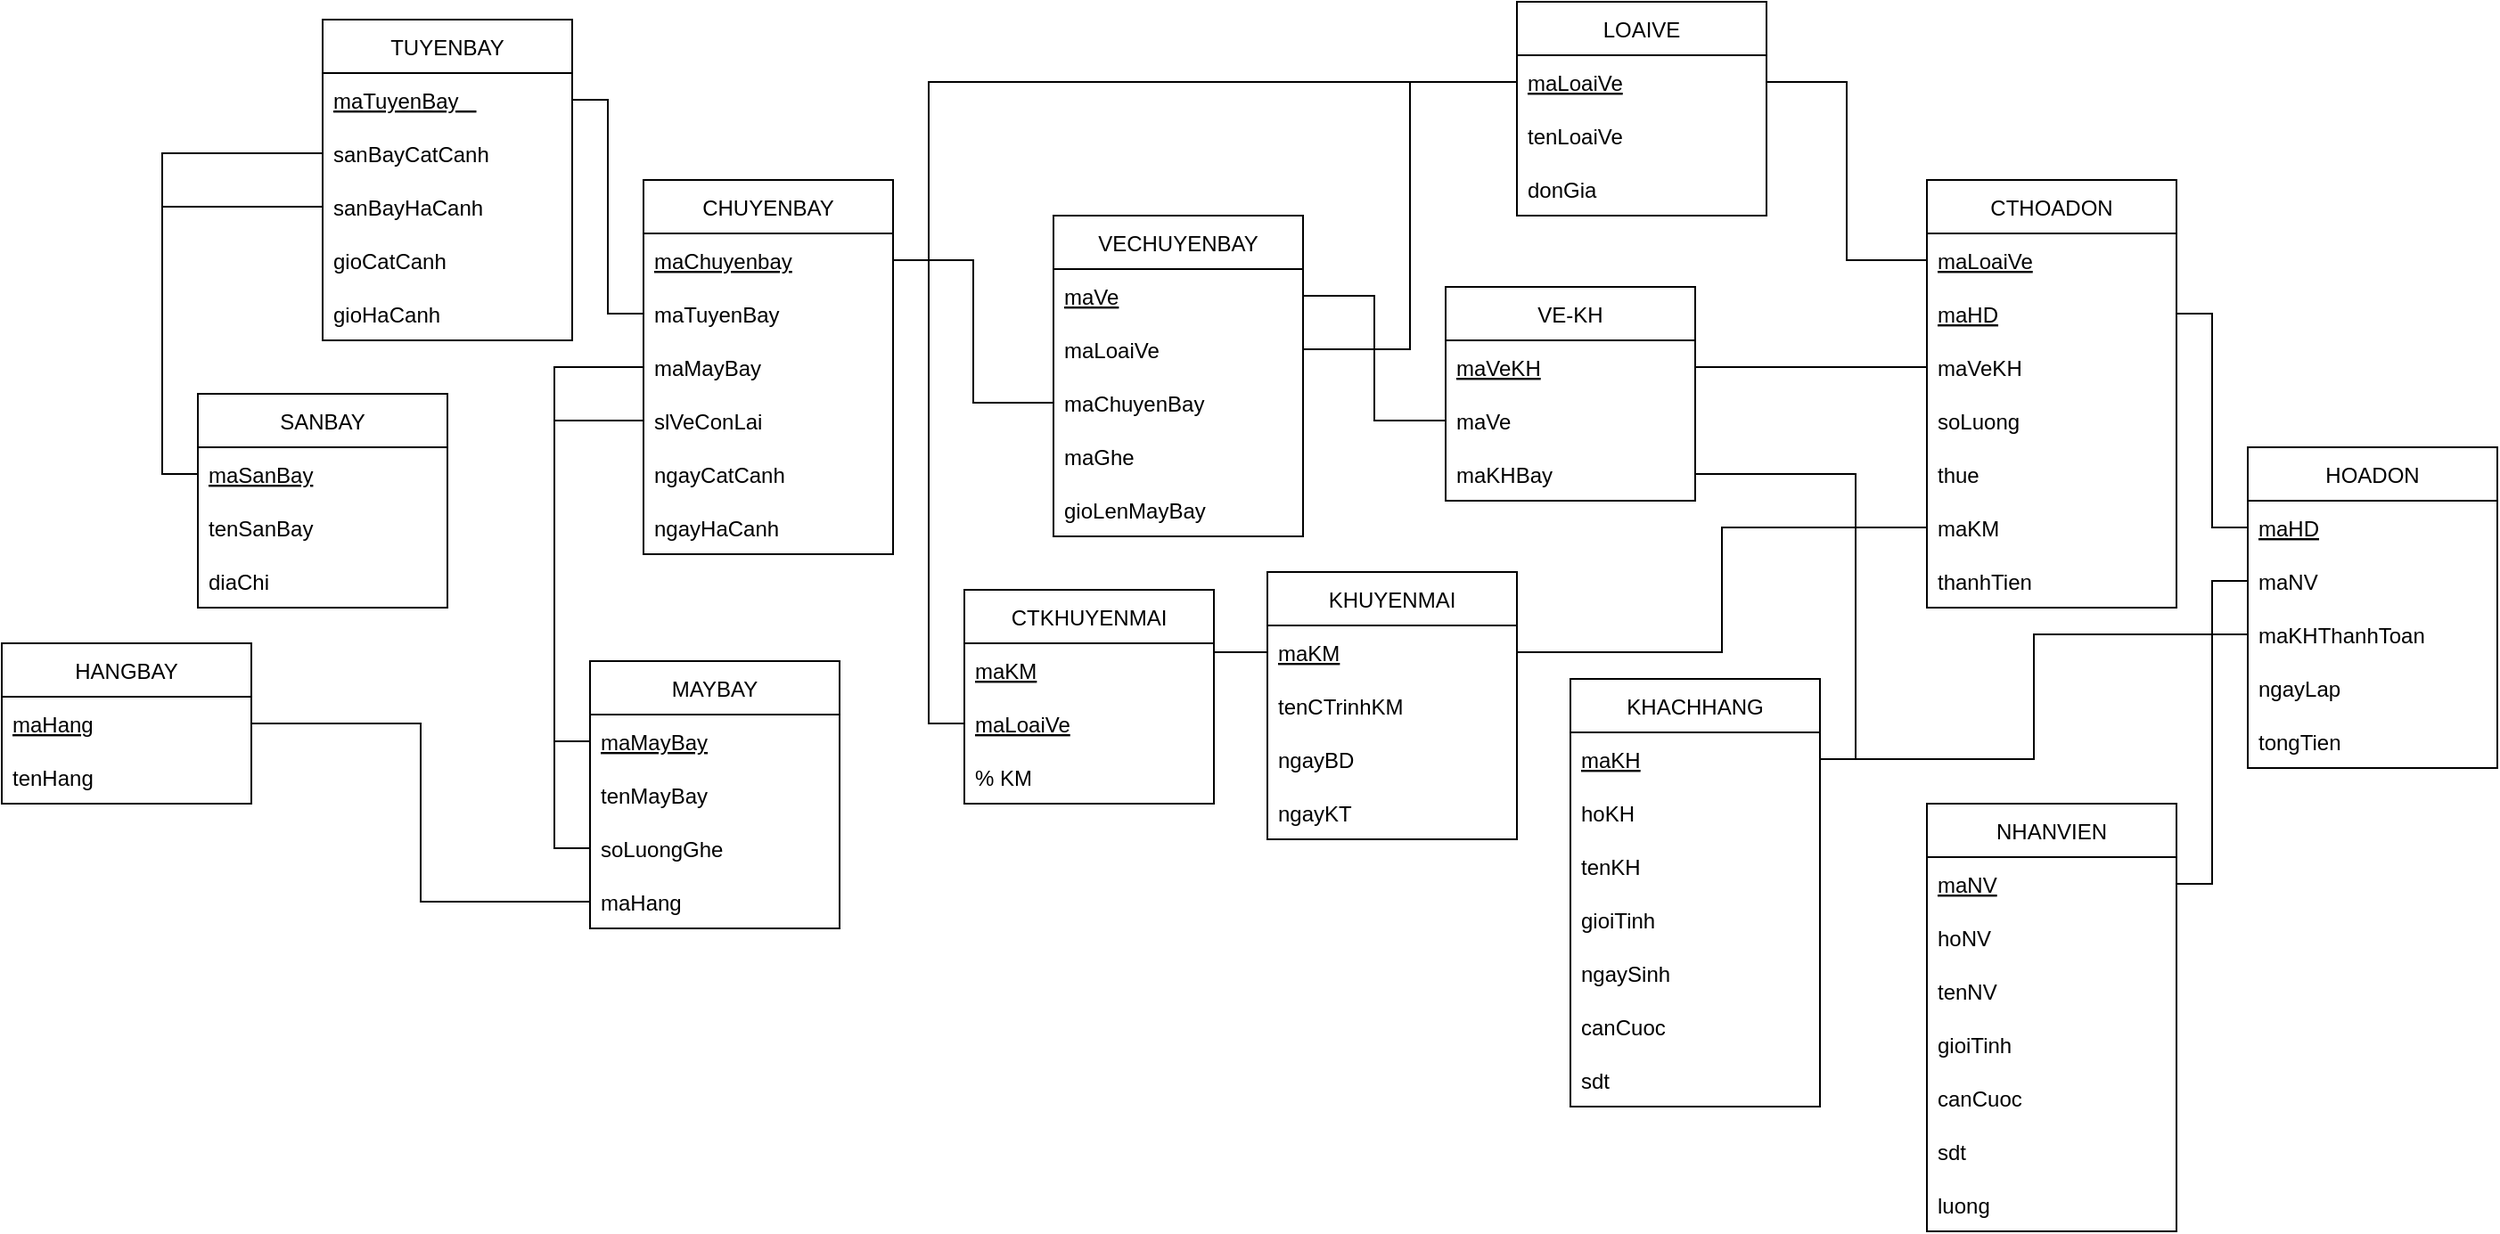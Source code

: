 <mxfile version="17.5.0" type="device"><diagram id="OPF750lUK2G5cozvnY4k" name="Page-1"><mxGraphModel dx="1888" dy="1685" grid="1" gridSize="10" guides="1" tooltips="1" connect="1" arrows="1" fold="1" page="1" pageScale="1" pageWidth="850" pageHeight="1100" math="0" shadow="0"><root><mxCell id="0"/><mxCell id="1" parent="0"/><mxCell id="2AQZXr0s1_xA0c6kGLQt-1" value="SANBAY" style="swimlane;fontStyle=0;childLayout=stackLayout;horizontal=1;startSize=30;horizontalStack=0;resizeParent=1;resizeParentMax=0;resizeLast=0;collapsible=1;marginBottom=0;" parent="1" vertex="1"><mxGeometry x="40" y="130" width="140" height="120" as="geometry"/></mxCell><mxCell id="2AQZXr0s1_xA0c6kGLQt-2" value="maSanBay" style="text;strokeColor=none;fillColor=none;align=left;verticalAlign=middle;spacingLeft=4;spacingRight=4;overflow=hidden;points=[[0,0.5],[1,0.5]];portConstraint=eastwest;rotatable=0;fontStyle=4" parent="2AQZXr0s1_xA0c6kGLQt-1" vertex="1"><mxGeometry y="30" width="140" height="30" as="geometry"/></mxCell><mxCell id="2AQZXr0s1_xA0c6kGLQt-3" value="tenSanBay" style="text;strokeColor=none;fillColor=none;align=left;verticalAlign=middle;spacingLeft=4;spacingRight=4;overflow=hidden;points=[[0,0.5],[1,0.5]];portConstraint=eastwest;rotatable=0;" parent="2AQZXr0s1_xA0c6kGLQt-1" vertex="1"><mxGeometry y="60" width="140" height="30" as="geometry"/></mxCell><mxCell id="2AQZXr0s1_xA0c6kGLQt-4" value="diaChi" style="text;strokeColor=none;fillColor=none;align=left;verticalAlign=middle;spacingLeft=4;spacingRight=4;overflow=hidden;points=[[0,0.5],[1,0.5]];portConstraint=eastwest;rotatable=0;" parent="2AQZXr0s1_xA0c6kGLQt-1" vertex="1"><mxGeometry y="90" width="140" height="30" as="geometry"/></mxCell><mxCell id="2AQZXr0s1_xA0c6kGLQt-5" value="LOAIVE" style="swimlane;fontStyle=0;childLayout=stackLayout;horizontal=1;startSize=30;horizontalStack=0;resizeParent=1;resizeParentMax=0;resizeLast=0;collapsible=1;marginBottom=0;" parent="1" vertex="1"><mxGeometry x="780" y="-90" width="140" height="120" as="geometry"/></mxCell><mxCell id="2AQZXr0s1_xA0c6kGLQt-6" value="maLoaiVe" style="text;strokeColor=none;fillColor=none;align=left;verticalAlign=middle;spacingLeft=4;spacingRight=4;overflow=hidden;points=[[0,0.5],[1,0.5]];portConstraint=eastwest;rotatable=0;fontStyle=4" parent="2AQZXr0s1_xA0c6kGLQt-5" vertex="1"><mxGeometry y="30" width="140" height="30" as="geometry"/></mxCell><mxCell id="2AQZXr0s1_xA0c6kGLQt-7" value="tenLoaiVe" style="text;strokeColor=none;fillColor=none;align=left;verticalAlign=middle;spacingLeft=4;spacingRight=4;overflow=hidden;points=[[0,0.5],[1,0.5]];portConstraint=eastwest;rotatable=0;" parent="2AQZXr0s1_xA0c6kGLQt-5" vertex="1"><mxGeometry y="60" width="140" height="30" as="geometry"/></mxCell><mxCell id="pgT9rRWGOI2ppzmA1H5h-58" value="donGia" style="text;strokeColor=none;fillColor=none;align=left;verticalAlign=middle;spacingLeft=4;spacingRight=4;overflow=hidden;points=[[0,0.5],[1,0.5]];portConstraint=eastwest;rotatable=0;" parent="2AQZXr0s1_xA0c6kGLQt-5" vertex="1"><mxGeometry y="90" width="140" height="30" as="geometry"/></mxCell><mxCell id="2AQZXr0s1_xA0c6kGLQt-9" value="CHUYENBAY" style="swimlane;fontStyle=0;childLayout=stackLayout;horizontal=1;startSize=30;horizontalStack=0;resizeParent=1;resizeParentMax=0;resizeLast=0;collapsible=1;marginBottom=0;" parent="1" vertex="1"><mxGeometry x="290" y="10" width="140" height="210" as="geometry"/></mxCell><mxCell id="2AQZXr0s1_xA0c6kGLQt-10" value="maChuyenbay" style="text;strokeColor=none;fillColor=none;align=left;verticalAlign=middle;spacingLeft=4;spacingRight=4;overflow=hidden;points=[[0,0.5],[1,0.5]];portConstraint=eastwest;rotatable=0;fontStyle=4" parent="2AQZXr0s1_xA0c6kGLQt-9" vertex="1"><mxGeometry y="30" width="140" height="30" as="geometry"/></mxCell><mxCell id="2AQZXr0s1_xA0c6kGLQt-12" value="maTuyenBay" style="text;strokeColor=none;fillColor=none;align=left;verticalAlign=middle;spacingLeft=4;spacingRight=4;overflow=hidden;points=[[0,0.5],[1,0.5]];portConstraint=eastwest;rotatable=0;" parent="2AQZXr0s1_xA0c6kGLQt-9" vertex="1"><mxGeometry y="60" width="140" height="30" as="geometry"/></mxCell><mxCell id="sKSuYOE6dCSzvtQzJcBs-4" value="maMayBay" style="text;strokeColor=none;fillColor=none;align=left;verticalAlign=middle;spacingLeft=4;spacingRight=4;overflow=hidden;points=[[0,0.5],[1,0.5]];portConstraint=eastwest;rotatable=0;" parent="2AQZXr0s1_xA0c6kGLQt-9" vertex="1"><mxGeometry y="90" width="140" height="30" as="geometry"/></mxCell><mxCell id="mk_DyVAptDwR9QZ61GCV-4" value="slVeConLai" style="text;strokeColor=none;fillColor=none;align=left;verticalAlign=middle;spacingLeft=4;spacingRight=4;overflow=hidden;points=[[0,0.5],[1,0.5]];portConstraint=eastwest;rotatable=0;" parent="2AQZXr0s1_xA0c6kGLQt-9" vertex="1"><mxGeometry y="120" width="140" height="30" as="geometry"/></mxCell><mxCell id="mk_DyVAptDwR9QZ61GCV-3" value="ngayCatCanh" style="text;strokeColor=none;fillColor=none;align=left;verticalAlign=middle;spacingLeft=4;spacingRight=4;overflow=hidden;points=[[0,0.5],[1,0.5]];portConstraint=eastwest;rotatable=0;" parent="2AQZXr0s1_xA0c6kGLQt-9" vertex="1"><mxGeometry y="150" width="140" height="30" as="geometry"/></mxCell><mxCell id="mk_DyVAptDwR9QZ61GCV-2" value="ngayHaCanh" style="text;strokeColor=none;fillColor=none;align=left;verticalAlign=middle;spacingLeft=4;spacingRight=4;overflow=hidden;points=[[0,0.5],[1,0.5]];portConstraint=eastwest;rotatable=0;" parent="2AQZXr0s1_xA0c6kGLQt-9" vertex="1"><mxGeometry y="180" width="140" height="30" as="geometry"/></mxCell><mxCell id="2AQZXr0s1_xA0c6kGLQt-13" value="HANGBAY" style="swimlane;fontStyle=0;childLayout=stackLayout;horizontal=1;startSize=30;horizontalStack=0;resizeParent=1;resizeParentMax=0;resizeLast=0;collapsible=1;marginBottom=0;" parent="1" vertex="1"><mxGeometry x="-70" y="270" width="140" height="90" as="geometry"/></mxCell><mxCell id="2AQZXr0s1_xA0c6kGLQt-14" value="maHang" style="text;strokeColor=none;fillColor=none;align=left;verticalAlign=middle;spacingLeft=4;spacingRight=4;overflow=hidden;points=[[0,0.5],[1,0.5]];portConstraint=eastwest;rotatable=0;fontStyle=4" parent="2AQZXr0s1_xA0c6kGLQt-13" vertex="1"><mxGeometry y="30" width="140" height="30" as="geometry"/></mxCell><mxCell id="2AQZXr0s1_xA0c6kGLQt-15" value="tenHang" style="text;strokeColor=none;fillColor=none;align=left;verticalAlign=middle;spacingLeft=4;spacingRight=4;overflow=hidden;points=[[0,0.5],[1,0.5]];portConstraint=eastwest;rotatable=0;" parent="2AQZXr0s1_xA0c6kGLQt-13" vertex="1"><mxGeometry y="60" width="140" height="30" as="geometry"/></mxCell><mxCell id="2AQZXr0s1_xA0c6kGLQt-17" value="NHANVIEN" style="swimlane;fontStyle=0;childLayout=stackLayout;horizontal=1;startSize=30;horizontalStack=0;resizeParent=1;resizeParentMax=0;resizeLast=0;collapsible=1;marginBottom=0;" parent="1" vertex="1"><mxGeometry x="1010" y="360" width="140" height="240" as="geometry"/></mxCell><mxCell id="2AQZXr0s1_xA0c6kGLQt-18" value="maNV" style="text;strokeColor=none;fillColor=none;align=left;verticalAlign=middle;spacingLeft=4;spacingRight=4;overflow=hidden;points=[[0,0.5],[1,0.5]];portConstraint=eastwest;rotatable=0;fontStyle=4" parent="2AQZXr0s1_xA0c6kGLQt-17" vertex="1"><mxGeometry y="30" width="140" height="30" as="geometry"/></mxCell><mxCell id="2AQZXr0s1_xA0c6kGLQt-19" value="hoNV" style="text;strokeColor=none;fillColor=none;align=left;verticalAlign=middle;spacingLeft=4;spacingRight=4;overflow=hidden;points=[[0,0.5],[1,0.5]];portConstraint=eastwest;rotatable=0;" parent="2AQZXr0s1_xA0c6kGLQt-17" vertex="1"><mxGeometry y="60" width="140" height="30" as="geometry"/></mxCell><mxCell id="2AQZXr0s1_xA0c6kGLQt-20" value="tenNV" style="text;strokeColor=none;fillColor=none;align=left;verticalAlign=middle;spacingLeft=4;spacingRight=4;overflow=hidden;points=[[0,0.5],[1,0.5]];portConstraint=eastwest;rotatable=0;" parent="2AQZXr0s1_xA0c6kGLQt-17" vertex="1"><mxGeometry y="90" width="140" height="30" as="geometry"/></mxCell><mxCell id="pgT9rRWGOI2ppzmA1H5h-61" value="gioiTinh" style="text;strokeColor=none;fillColor=none;align=left;verticalAlign=middle;spacingLeft=4;spacingRight=4;overflow=hidden;points=[[0,0.5],[1,0.5]];portConstraint=eastwest;rotatable=0;" parent="2AQZXr0s1_xA0c6kGLQt-17" vertex="1"><mxGeometry y="120" width="140" height="30" as="geometry"/></mxCell><mxCell id="pgT9rRWGOI2ppzmA1H5h-7" value="canCuoc" style="text;strokeColor=none;fillColor=none;align=left;verticalAlign=middle;spacingLeft=4;spacingRight=4;overflow=hidden;points=[[0,0.5],[1,0.5]];portConstraint=eastwest;rotatable=0;" parent="2AQZXr0s1_xA0c6kGLQt-17" vertex="1"><mxGeometry y="150" width="140" height="30" as="geometry"/></mxCell><mxCell id="pgT9rRWGOI2ppzmA1H5h-8" value="sdt" style="text;strokeColor=none;fillColor=none;align=left;verticalAlign=middle;spacingLeft=4;spacingRight=4;overflow=hidden;points=[[0,0.5],[1,0.5]];portConstraint=eastwest;rotatable=0;" parent="2AQZXr0s1_xA0c6kGLQt-17" vertex="1"><mxGeometry y="180" width="140" height="30" as="geometry"/></mxCell><mxCell id="pgT9rRWGOI2ppzmA1H5h-9" value="luong" style="text;strokeColor=none;fillColor=none;align=left;verticalAlign=middle;spacingLeft=4;spacingRight=4;overflow=hidden;points=[[0,0.5],[1,0.5]];portConstraint=eastwest;rotatable=0;" parent="2AQZXr0s1_xA0c6kGLQt-17" vertex="1"><mxGeometry y="210" width="140" height="30" as="geometry"/></mxCell><mxCell id="2AQZXr0s1_xA0c6kGLQt-21" value="TUYENBAY" style="swimlane;fontStyle=0;childLayout=stackLayout;horizontal=1;startSize=30;horizontalStack=0;resizeParent=1;resizeParentMax=0;resizeLast=0;collapsible=1;marginBottom=0;" parent="1" vertex="1"><mxGeometry x="110" y="-80" width="140" height="180" as="geometry"/></mxCell><mxCell id="2AQZXr0s1_xA0c6kGLQt-22" value="maTuyenBay   " style="text;strokeColor=none;fillColor=none;align=left;verticalAlign=middle;spacingLeft=4;spacingRight=4;overflow=hidden;points=[[0,0.5],[1,0.5]];portConstraint=eastwest;rotatable=0;fontStyle=4" parent="2AQZXr0s1_xA0c6kGLQt-21" vertex="1"><mxGeometry y="30" width="140" height="30" as="geometry"/></mxCell><mxCell id="2AQZXr0s1_xA0c6kGLQt-23" value="sanBayCatCanh" style="text;strokeColor=none;fillColor=none;align=left;verticalAlign=middle;spacingLeft=4;spacingRight=4;overflow=hidden;points=[[0,0.5],[1,0.5]];portConstraint=eastwest;rotatable=0;" parent="2AQZXr0s1_xA0c6kGLQt-21" vertex="1"><mxGeometry y="60" width="140" height="30" as="geometry"/></mxCell><mxCell id="2AQZXr0s1_xA0c6kGLQt-24" value="sanBayHaCanh" style="text;strokeColor=none;fillColor=none;align=left;verticalAlign=middle;spacingLeft=4;spacingRight=4;overflow=hidden;points=[[0,0.5],[1,0.5]];portConstraint=eastwest;rotatable=0;" parent="2AQZXr0s1_xA0c6kGLQt-21" vertex="1"><mxGeometry y="90" width="140" height="30" as="geometry"/></mxCell><mxCell id="sKSuYOE6dCSzvtQzJcBs-1" value="gioCatCanh" style="text;strokeColor=none;fillColor=none;align=left;verticalAlign=middle;spacingLeft=4;spacingRight=4;overflow=hidden;points=[[0,0.5],[1,0.5]];portConstraint=eastwest;rotatable=0;" parent="2AQZXr0s1_xA0c6kGLQt-21" vertex="1"><mxGeometry y="120" width="140" height="30" as="geometry"/></mxCell><mxCell id="sKSuYOE6dCSzvtQzJcBs-2" value="gioHaCanh" style="text;strokeColor=none;fillColor=none;align=left;verticalAlign=middle;spacingLeft=4;spacingRight=4;overflow=hidden;points=[[0,0.5],[1,0.5]];portConstraint=eastwest;rotatable=0;" parent="2AQZXr0s1_xA0c6kGLQt-21" vertex="1"><mxGeometry y="150" width="140" height="30" as="geometry"/></mxCell><mxCell id="2AQZXr0s1_xA0c6kGLQt-25" value="VECHUYENBAY" style="swimlane;fontStyle=0;childLayout=stackLayout;horizontal=1;startSize=30;horizontalStack=0;resizeParent=1;resizeParentMax=0;resizeLast=0;collapsible=1;marginBottom=0;" parent="1" vertex="1"><mxGeometry x="520" y="30" width="140" height="180" as="geometry"/></mxCell><mxCell id="mk_DyVAptDwR9QZ61GCV-5" value="maVe" style="text;strokeColor=none;fillColor=none;align=left;verticalAlign=middle;spacingLeft=4;spacingRight=4;overflow=hidden;points=[[0,0.5],[1,0.5]];portConstraint=eastwest;rotatable=0;fontStyle=4" parent="2AQZXr0s1_xA0c6kGLQt-25" vertex="1"><mxGeometry y="30" width="140" height="30" as="geometry"/></mxCell><mxCell id="sKSuYOE6dCSzvtQzJcBs-5" value="maLoaiVe" style="text;strokeColor=none;fillColor=none;align=left;verticalAlign=middle;spacingLeft=4;spacingRight=4;overflow=hidden;points=[[0,0.5],[1,0.5]];portConstraint=eastwest;rotatable=0;" parent="2AQZXr0s1_xA0c6kGLQt-25" vertex="1"><mxGeometry y="60" width="140" height="30" as="geometry"/></mxCell><mxCell id="mk_DyVAptDwR9QZ61GCV-6" value="maChuyenBay" style="text;strokeColor=none;fillColor=none;align=left;verticalAlign=middle;spacingLeft=4;spacingRight=4;overflow=hidden;points=[[0,0.5],[1,0.5]];portConstraint=eastwest;rotatable=0;" parent="2AQZXr0s1_xA0c6kGLQt-25" vertex="1"><mxGeometry y="90" width="140" height="30" as="geometry"/></mxCell><mxCell id="sKSuYOE6dCSzvtQzJcBs-15" value="maGhe" style="text;strokeColor=none;fillColor=none;align=left;verticalAlign=middle;spacingLeft=4;spacingRight=4;overflow=hidden;points=[[0,0.5],[1,0.5]];portConstraint=eastwest;rotatable=0;" parent="2AQZXr0s1_xA0c6kGLQt-25" vertex="1"><mxGeometry y="120" width="140" height="30" as="geometry"/></mxCell><mxCell id="pgT9rRWGOI2ppzmA1H5h-56" value="gioLenMayBay" style="text;strokeColor=none;fillColor=none;align=left;verticalAlign=middle;spacingLeft=4;spacingRight=4;overflow=hidden;points=[[0,0.5],[1,0.5]];portConstraint=eastwest;rotatable=0;" parent="2AQZXr0s1_xA0c6kGLQt-25" vertex="1"><mxGeometry y="150" width="140" height="30" as="geometry"/></mxCell><mxCell id="2AQZXr0s1_xA0c6kGLQt-29" value="KHACHHANG" style="swimlane;fontStyle=0;childLayout=stackLayout;horizontal=1;startSize=30;horizontalStack=0;resizeParent=1;resizeParentMax=0;resizeLast=0;collapsible=1;marginBottom=0;" parent="1" vertex="1"><mxGeometry x="810" y="290" width="140" height="240" as="geometry"/></mxCell><mxCell id="2AQZXr0s1_xA0c6kGLQt-30" value="maKH" style="text;strokeColor=none;fillColor=none;align=left;verticalAlign=middle;spacingLeft=4;spacingRight=4;overflow=hidden;points=[[0,0.5],[1,0.5]];portConstraint=eastwest;rotatable=0;fontStyle=4" parent="2AQZXr0s1_xA0c6kGLQt-29" vertex="1"><mxGeometry y="30" width="140" height="30" as="geometry"/></mxCell><mxCell id="2AQZXr0s1_xA0c6kGLQt-31" value="hoKH" style="text;strokeColor=none;fillColor=none;align=left;verticalAlign=middle;spacingLeft=4;spacingRight=4;overflow=hidden;points=[[0,0.5],[1,0.5]];portConstraint=eastwest;rotatable=0;" parent="2AQZXr0s1_xA0c6kGLQt-29" vertex="1"><mxGeometry y="60" width="140" height="30" as="geometry"/></mxCell><mxCell id="2AQZXr0s1_xA0c6kGLQt-32" value="tenKH" style="text;strokeColor=none;fillColor=none;align=left;verticalAlign=middle;spacingLeft=4;spacingRight=4;overflow=hidden;points=[[0,0.5],[1,0.5]];portConstraint=eastwest;rotatable=0;" parent="2AQZXr0s1_xA0c6kGLQt-29" vertex="1"><mxGeometry y="90" width="140" height="30" as="geometry"/></mxCell><mxCell id="pgT9rRWGOI2ppzmA1H5h-5" value="gioiTinh" style="text;strokeColor=none;fillColor=none;align=left;verticalAlign=middle;spacingLeft=4;spacingRight=4;overflow=hidden;points=[[0,0.5],[1,0.5]];portConstraint=eastwest;rotatable=0;" parent="2AQZXr0s1_xA0c6kGLQt-29" vertex="1"><mxGeometry y="120" width="140" height="30" as="geometry"/></mxCell><mxCell id="pgT9rRWGOI2ppzmA1H5h-2" value="ngaySinh" style="text;strokeColor=none;fillColor=none;align=left;verticalAlign=middle;spacingLeft=4;spacingRight=4;overflow=hidden;points=[[0,0.5],[1,0.5]];portConstraint=eastwest;rotatable=0;" parent="2AQZXr0s1_xA0c6kGLQt-29" vertex="1"><mxGeometry y="150" width="140" height="30" as="geometry"/></mxCell><mxCell id="pgT9rRWGOI2ppzmA1H5h-1" value="canCuoc" style="text;strokeColor=none;fillColor=none;align=left;verticalAlign=middle;spacingLeft=4;spacingRight=4;overflow=hidden;points=[[0,0.5],[1,0.5]];portConstraint=eastwest;rotatable=0;" parent="2AQZXr0s1_xA0c6kGLQt-29" vertex="1"><mxGeometry y="180" width="140" height="30" as="geometry"/></mxCell><mxCell id="pgT9rRWGOI2ppzmA1H5h-6" value="sdt" style="text;strokeColor=none;fillColor=none;align=left;verticalAlign=middle;spacingLeft=4;spacingRight=4;overflow=hidden;points=[[0,0.5],[1,0.5]];portConstraint=eastwest;rotatable=0;" parent="2AQZXr0s1_xA0c6kGLQt-29" vertex="1"><mxGeometry y="210" width="140" height="30" as="geometry"/></mxCell><mxCell id="2AQZXr0s1_xA0c6kGLQt-33" value="MAYBAY" style="swimlane;fontStyle=0;childLayout=stackLayout;horizontal=1;startSize=30;horizontalStack=0;resizeParent=1;resizeParentMax=0;resizeLast=0;collapsible=1;marginBottom=0;" parent="1" vertex="1"><mxGeometry x="260" y="280" width="140" height="150" as="geometry"/></mxCell><mxCell id="2AQZXr0s1_xA0c6kGLQt-34" value="maMayBay" style="text;strokeColor=none;fillColor=none;align=left;verticalAlign=middle;spacingLeft=4;spacingRight=4;overflow=hidden;points=[[0,0.5],[1,0.5]];portConstraint=eastwest;rotatable=0;fontStyle=4" parent="2AQZXr0s1_xA0c6kGLQt-33" vertex="1"><mxGeometry y="30" width="140" height="30" as="geometry"/></mxCell><mxCell id="sKSuYOE6dCSzvtQzJcBs-3" value="tenMayBay" style="text;strokeColor=none;fillColor=none;align=left;verticalAlign=middle;spacingLeft=4;spacingRight=4;overflow=hidden;points=[[0,0.5],[1,0.5]];portConstraint=eastwest;rotatable=0;" parent="2AQZXr0s1_xA0c6kGLQt-33" vertex="1"><mxGeometry y="60" width="140" height="30" as="geometry"/></mxCell><mxCell id="2AQZXr0s1_xA0c6kGLQt-35" value="soLuongGhe" style="text;strokeColor=none;fillColor=none;align=left;verticalAlign=middle;spacingLeft=4;spacingRight=4;overflow=hidden;points=[[0,0.5],[1,0.5]];portConstraint=eastwest;rotatable=0;" parent="2AQZXr0s1_xA0c6kGLQt-33" vertex="1"><mxGeometry y="90" width="140" height="30" as="geometry"/></mxCell><mxCell id="2AQZXr0s1_xA0c6kGLQt-36" value="maHang" style="text;strokeColor=none;fillColor=none;align=left;verticalAlign=middle;spacingLeft=4;spacingRight=4;overflow=hidden;points=[[0,0.5],[1,0.5]];portConstraint=eastwest;rotatable=0;" parent="2AQZXr0s1_xA0c6kGLQt-33" vertex="1"><mxGeometry y="120" width="140" height="30" as="geometry"/></mxCell><mxCell id="2AQZXr0s1_xA0c6kGLQt-37" value="HOADON" style="swimlane;fontStyle=0;childLayout=stackLayout;horizontal=1;startSize=30;horizontalStack=0;resizeParent=1;resizeParentMax=0;resizeLast=0;collapsible=1;marginBottom=0;" parent="1" vertex="1"><mxGeometry x="1190" y="160" width="140" height="180" as="geometry"/></mxCell><mxCell id="2AQZXr0s1_xA0c6kGLQt-38" value="maHD" style="text;strokeColor=none;fillColor=none;align=left;verticalAlign=middle;spacingLeft=4;spacingRight=4;overflow=hidden;points=[[0,0.5],[1,0.5]];portConstraint=eastwest;rotatable=0;fontStyle=4" parent="2AQZXr0s1_xA0c6kGLQt-37" vertex="1"><mxGeometry y="30" width="140" height="30" as="geometry"/></mxCell><mxCell id="pgT9rRWGOI2ppzmA1H5h-11" value="maNV" style="text;strokeColor=none;fillColor=none;align=left;verticalAlign=middle;spacingLeft=4;spacingRight=4;overflow=hidden;points=[[0,0.5],[1,0.5]];portConstraint=eastwest;rotatable=0;" parent="2AQZXr0s1_xA0c6kGLQt-37" vertex="1"><mxGeometry y="60" width="140" height="30" as="geometry"/></mxCell><mxCell id="pgT9rRWGOI2ppzmA1H5h-67" value="maKHThanhToan" style="text;strokeColor=none;fillColor=none;align=left;verticalAlign=middle;spacingLeft=4;spacingRight=4;overflow=hidden;points=[[0,0.5],[1,0.5]];portConstraint=eastwest;rotatable=0;" parent="2AQZXr0s1_xA0c6kGLQt-37" vertex="1"><mxGeometry y="90" width="140" height="30" as="geometry"/></mxCell><mxCell id="2AQZXr0s1_xA0c6kGLQt-40" value="ngayLap" style="text;strokeColor=none;fillColor=none;align=left;verticalAlign=middle;spacingLeft=4;spacingRight=4;overflow=hidden;points=[[0,0.5],[1,0.5]];portConstraint=eastwest;rotatable=0;" parent="2AQZXr0s1_xA0c6kGLQt-37" vertex="1"><mxGeometry y="120" width="140" height="30" as="geometry"/></mxCell><mxCell id="pgT9rRWGOI2ppzmA1H5h-31" value="tongTien" style="text;strokeColor=none;fillColor=none;align=left;verticalAlign=middle;spacingLeft=4;spacingRight=4;overflow=hidden;points=[[0,0.5],[1,0.5]];portConstraint=eastwest;rotatable=0;" parent="2AQZXr0s1_xA0c6kGLQt-37" vertex="1"><mxGeometry y="150" width="140" height="30" as="geometry"/></mxCell><mxCell id="sKSuYOE6dCSzvtQzJcBs-6" value="KHUYENMAI" style="swimlane;fontStyle=0;childLayout=stackLayout;horizontal=1;startSize=30;horizontalStack=0;resizeParent=1;resizeParentMax=0;resizeLast=0;collapsible=1;marginBottom=0;" parent="1" vertex="1"><mxGeometry x="640" y="230" width="140" height="150" as="geometry"/></mxCell><mxCell id="sKSuYOE6dCSzvtQzJcBs-7" value="maKM" style="text;strokeColor=none;fillColor=none;align=left;verticalAlign=middle;spacingLeft=4;spacingRight=4;overflow=hidden;points=[[0,0.5],[1,0.5]];portConstraint=eastwest;rotatable=0;fontStyle=4" parent="sKSuYOE6dCSzvtQzJcBs-6" vertex="1"><mxGeometry y="30" width="140" height="30" as="geometry"/></mxCell><mxCell id="sKSuYOE6dCSzvtQzJcBs-8" value="tenCTrinhKM" style="text;strokeColor=none;fillColor=none;align=left;verticalAlign=middle;spacingLeft=4;spacingRight=4;overflow=hidden;points=[[0,0.5],[1,0.5]];portConstraint=eastwest;rotatable=0;" parent="sKSuYOE6dCSzvtQzJcBs-6" vertex="1"><mxGeometry y="60" width="140" height="30" as="geometry"/></mxCell><mxCell id="sKSuYOE6dCSzvtQzJcBs-13" value="ngayBD" style="text;strokeColor=none;fillColor=none;align=left;verticalAlign=middle;spacingLeft=4;spacingRight=4;overflow=hidden;points=[[0,0.5],[1,0.5]];portConstraint=eastwest;rotatable=0;" parent="sKSuYOE6dCSzvtQzJcBs-6" vertex="1"><mxGeometry y="90" width="140" height="30" as="geometry"/></mxCell><mxCell id="pgT9rRWGOI2ppzmA1H5h-36" value="ngayKT" style="text;strokeColor=none;fillColor=none;align=left;verticalAlign=middle;spacingLeft=4;spacingRight=4;overflow=hidden;points=[[0,0.5],[1,0.5]];portConstraint=eastwest;rotatable=0;" parent="sKSuYOE6dCSzvtQzJcBs-6" vertex="1"><mxGeometry y="120" width="140" height="30" as="geometry"/></mxCell><mxCell id="sKSuYOE6dCSzvtQzJcBs-10" value="CTKHUYENMAI" style="swimlane;fontStyle=0;childLayout=stackLayout;horizontal=1;startSize=30;horizontalStack=0;resizeParent=1;resizeParentMax=0;resizeLast=0;collapsible=1;marginBottom=0;" parent="1" vertex="1"><mxGeometry x="470" y="240" width="140" height="120" as="geometry"/></mxCell><mxCell id="sKSuYOE6dCSzvtQzJcBs-12" value="maKM" style="text;strokeColor=none;fillColor=none;align=left;verticalAlign=middle;spacingLeft=4;spacingRight=4;overflow=hidden;points=[[0,0.5],[1,0.5]];portConstraint=eastwest;rotatable=0;fontStyle=4" parent="sKSuYOE6dCSzvtQzJcBs-10" vertex="1"><mxGeometry y="30" width="140" height="30" as="geometry"/></mxCell><mxCell id="pgT9rRWGOI2ppzmA1H5h-38" value="maLoaiVe" style="text;strokeColor=none;fillColor=none;align=left;verticalAlign=middle;spacingLeft=4;spacingRight=4;overflow=hidden;points=[[0,0.5],[1,0.5]];portConstraint=eastwest;rotatable=0;fontStyle=4" parent="sKSuYOE6dCSzvtQzJcBs-10" vertex="1"><mxGeometry y="60" width="140" height="30" as="geometry"/></mxCell><mxCell id="pgT9rRWGOI2ppzmA1H5h-37" value="% KM" style="text;strokeColor=none;fillColor=none;align=left;verticalAlign=middle;spacingLeft=4;spacingRight=4;overflow=hidden;points=[[0,0.5],[1,0.5]];portConstraint=eastwest;rotatable=0;" parent="sKSuYOE6dCSzvtQzJcBs-10" vertex="1"><mxGeometry y="90" width="140" height="30" as="geometry"/></mxCell><mxCell id="pgT9rRWGOI2ppzmA1H5h-15" style="edgeStyle=orthogonalEdgeStyle;rounded=0;orthogonalLoop=1;jettySize=auto;html=1;exitX=0;exitY=0.5;exitDx=0;exitDy=0;entryX=0;entryY=0.5;entryDx=0;entryDy=0;endArrow=none;endFill=0;" parent="1" source="2AQZXr0s1_xA0c6kGLQt-2" target="2AQZXr0s1_xA0c6kGLQt-23" edge="1"><mxGeometry relative="1" as="geometry"/></mxCell><mxCell id="pgT9rRWGOI2ppzmA1H5h-16" style="edgeStyle=orthogonalEdgeStyle;rounded=0;orthogonalLoop=1;jettySize=auto;html=1;exitX=0;exitY=0.5;exitDx=0;exitDy=0;entryX=0;entryY=0.5;entryDx=0;entryDy=0;endArrow=none;endFill=0;" parent="1" source="2AQZXr0s1_xA0c6kGLQt-2" target="2AQZXr0s1_xA0c6kGLQt-24" edge="1"><mxGeometry relative="1" as="geometry"/></mxCell><mxCell id="pgT9rRWGOI2ppzmA1H5h-17" style="edgeStyle=orthogonalEdgeStyle;rounded=0;orthogonalLoop=1;jettySize=auto;html=1;exitX=1;exitY=0.5;exitDx=0;exitDy=0;entryX=0;entryY=0.5;entryDx=0;entryDy=0;endArrow=none;endFill=0;" parent="1" source="2AQZXr0s1_xA0c6kGLQt-22" target="2AQZXr0s1_xA0c6kGLQt-12" edge="1"><mxGeometry relative="1" as="geometry"/></mxCell><mxCell id="pgT9rRWGOI2ppzmA1H5h-18" style="edgeStyle=orthogonalEdgeStyle;rounded=0;orthogonalLoop=1;jettySize=auto;html=1;exitX=0;exitY=0.5;exitDx=0;exitDy=0;entryX=0;entryY=0.5;entryDx=0;entryDy=0;endArrow=none;endFill=0;" parent="1" source="2AQZXr0s1_xA0c6kGLQt-34" target="sKSuYOE6dCSzvtQzJcBs-4" edge="1"><mxGeometry relative="1" as="geometry"/></mxCell><mxCell id="pgT9rRWGOI2ppzmA1H5h-19" style="edgeStyle=orthogonalEdgeStyle;rounded=0;orthogonalLoop=1;jettySize=auto;html=1;exitX=1;exitY=0.5;exitDx=0;exitDy=0;entryX=0;entryY=0.5;entryDx=0;entryDy=0;endArrow=none;endFill=0;" parent="1" source="2AQZXr0s1_xA0c6kGLQt-14" target="2AQZXr0s1_xA0c6kGLQt-36" edge="1"><mxGeometry relative="1" as="geometry"/></mxCell><mxCell id="pgT9rRWGOI2ppzmA1H5h-20" style="edgeStyle=orthogonalEdgeStyle;rounded=0;orthogonalLoop=1;jettySize=auto;html=1;exitX=0;exitY=0.5;exitDx=0;exitDy=0;entryX=0;entryY=0.5;entryDx=0;entryDy=0;endArrow=none;endFill=0;" parent="1" source="2AQZXr0s1_xA0c6kGLQt-35" target="mk_DyVAptDwR9QZ61GCV-4" edge="1"><mxGeometry relative="1" as="geometry"/></mxCell><mxCell id="pgT9rRWGOI2ppzmA1H5h-21" style="edgeStyle=orthogonalEdgeStyle;rounded=0;orthogonalLoop=1;jettySize=auto;html=1;exitX=1;exitY=0.5;exitDx=0;exitDy=0;entryX=0;entryY=0.5;entryDx=0;entryDy=0;endArrow=none;endFill=0;" parent="1" source="2AQZXr0s1_xA0c6kGLQt-10" target="mk_DyVAptDwR9QZ61GCV-6" edge="1"><mxGeometry relative="1" as="geometry"/></mxCell><mxCell id="pgT9rRWGOI2ppzmA1H5h-26" style="edgeStyle=orthogonalEdgeStyle;rounded=0;orthogonalLoop=1;jettySize=auto;html=1;exitX=1;exitY=0.5;exitDx=0;exitDy=0;entryX=0;entryY=0.5;entryDx=0;entryDy=0;endArrow=none;endFill=0;" parent="1" source="sKSuYOE6dCSzvtQzJcBs-5" target="2AQZXr0s1_xA0c6kGLQt-6" edge="1"><mxGeometry relative="1" as="geometry"/></mxCell><mxCell id="pgT9rRWGOI2ppzmA1H5h-27" value="VE-KH" style="swimlane;fontStyle=0;childLayout=stackLayout;horizontal=1;startSize=30;horizontalStack=0;resizeParent=1;resizeParentMax=0;resizeLast=0;collapsible=1;marginBottom=0;" parent="1" vertex="1"><mxGeometry x="740" y="70" width="140" height="120" as="geometry"/></mxCell><mxCell id="pgT9rRWGOI2ppzmA1H5h-68" value="maVeKH" style="text;strokeColor=none;fillColor=none;align=left;verticalAlign=middle;spacingLeft=4;spacingRight=4;overflow=hidden;points=[[0,0.5],[1,0.5]];portConstraint=eastwest;rotatable=0;fontStyle=4" parent="pgT9rRWGOI2ppzmA1H5h-27" vertex="1"><mxGeometry y="30" width="140" height="30" as="geometry"/></mxCell><mxCell id="pgT9rRWGOI2ppzmA1H5h-43" value="maVe" style="text;strokeColor=none;fillColor=none;align=left;verticalAlign=middle;spacingLeft=4;spacingRight=4;overflow=hidden;points=[[0,0.5],[1,0.5]];portConstraint=eastwest;rotatable=0;" parent="pgT9rRWGOI2ppzmA1H5h-27" vertex="1"><mxGeometry y="60" width="140" height="30" as="geometry"/></mxCell><mxCell id="pgT9rRWGOI2ppzmA1H5h-59" value="maKHBay" style="text;strokeColor=none;fillColor=none;align=left;verticalAlign=middle;spacingLeft=4;spacingRight=4;overflow=hidden;points=[[0,0.5],[1,0.5]];portConstraint=eastwest;rotatable=0;" parent="pgT9rRWGOI2ppzmA1H5h-27" vertex="1"><mxGeometry y="90" width="140" height="30" as="geometry"/></mxCell><mxCell id="pgT9rRWGOI2ppzmA1H5h-44" style="edgeStyle=orthogonalEdgeStyle;rounded=0;orthogonalLoop=1;jettySize=auto;html=1;exitX=1;exitY=0.5;exitDx=0;exitDy=0;entryX=0;entryY=0.5;entryDx=0;entryDy=0;endArrow=none;endFill=0;" parent="1" source="mk_DyVAptDwR9QZ61GCV-5" target="pgT9rRWGOI2ppzmA1H5h-43" edge="1"><mxGeometry relative="1" as="geometry"/></mxCell><mxCell id="pgT9rRWGOI2ppzmA1H5h-46" style="edgeStyle=orthogonalEdgeStyle;rounded=0;orthogonalLoop=1;jettySize=auto;html=1;exitX=1;exitY=0.5;exitDx=0;exitDy=0;endArrow=none;endFill=0;" parent="1" source="sKSuYOE6dCSzvtQzJcBs-7" target="pgT9rRWGOI2ppzmA1H5h-13" edge="1"><mxGeometry relative="1" as="geometry"/></mxCell><mxCell id="pgT9rRWGOI2ppzmA1H5h-47" style="edgeStyle=orthogonalEdgeStyle;rounded=0;orthogonalLoop=1;jettySize=auto;html=1;exitX=0;exitY=0.5;exitDx=0;exitDy=0;entryX=1;entryY=0.5;entryDx=0;entryDy=0;endArrow=none;endFill=0;" parent="1" source="sKSuYOE6dCSzvtQzJcBs-7" target="sKSuYOE6dCSzvtQzJcBs-12" edge="1"><mxGeometry relative="1" as="geometry"/></mxCell><mxCell id="pgT9rRWGOI2ppzmA1H5h-52" style="edgeStyle=orthogonalEdgeStyle;rounded=0;orthogonalLoop=1;jettySize=auto;html=1;exitX=1;exitY=0.5;exitDx=0;exitDy=0;entryX=0;entryY=0.5;entryDx=0;entryDy=0;endArrow=none;endFill=0;" parent="1" source="2AQZXr0s1_xA0c6kGLQt-18" target="pgT9rRWGOI2ppzmA1H5h-11" edge="1"><mxGeometry relative="1" as="geometry"/></mxCell><mxCell id="pgT9rRWGOI2ppzmA1H5h-60" style="edgeStyle=orthogonalEdgeStyle;rounded=0;orthogonalLoop=1;jettySize=auto;html=1;exitX=1;exitY=0.5;exitDx=0;exitDy=0;entryX=1;entryY=0.5;entryDx=0;entryDy=0;endArrow=none;endFill=0;" parent="1" source="2AQZXr0s1_xA0c6kGLQt-30" target="pgT9rRWGOI2ppzmA1H5h-59" edge="1"><mxGeometry relative="1" as="geometry"/></mxCell><mxCell id="pgT9rRWGOI2ppzmA1H5h-62" value="CTHOADON" style="swimlane;fontStyle=0;childLayout=stackLayout;horizontal=1;startSize=30;horizontalStack=0;resizeParent=1;resizeParentMax=0;resizeLast=0;collapsible=1;marginBottom=0;" parent="1" vertex="1"><mxGeometry x="1010" y="10" width="140" height="240" as="geometry"/></mxCell><mxCell id="pgT9rRWGOI2ppzmA1H5h-65" value="maLoaiVe" style="text;strokeColor=none;fillColor=none;align=left;verticalAlign=middle;spacingLeft=4;spacingRight=4;overflow=hidden;points=[[0,0.5],[1,0.5]];portConstraint=eastwest;rotatable=0;fontStyle=4" parent="pgT9rRWGOI2ppzmA1H5h-62" vertex="1"><mxGeometry y="30" width="140" height="30" as="geometry"/></mxCell><mxCell id="pgT9rRWGOI2ppzmA1H5h-70" value="maHD" style="text;strokeColor=none;fillColor=none;align=left;verticalAlign=middle;spacingLeft=4;spacingRight=4;overflow=hidden;points=[[0,0.5],[1,0.5]];portConstraint=eastwest;rotatable=0;fontStyle=4" parent="pgT9rRWGOI2ppzmA1H5h-62" vertex="1"><mxGeometry y="60" width="140" height="30" as="geometry"/></mxCell><mxCell id="pgT9rRWGOI2ppzmA1H5h-63" value="maVeKH" style="text;strokeColor=none;fillColor=none;align=left;verticalAlign=middle;spacingLeft=4;spacingRight=4;overflow=hidden;points=[[0,0.5],[1,0.5]];portConstraint=eastwest;rotatable=0;fontStyle=0;rounded=0;" parent="pgT9rRWGOI2ppzmA1H5h-62" vertex="1"><mxGeometry y="90" width="140" height="30" as="geometry"/></mxCell><mxCell id="pgT9rRWGOI2ppzmA1H5h-64" value="soLuong" style="text;strokeColor=none;fillColor=none;align=left;verticalAlign=middle;spacingLeft=4;spacingRight=4;overflow=hidden;points=[[0,0.5],[1,0.5]];portConstraint=eastwest;rotatable=0;" parent="pgT9rRWGOI2ppzmA1H5h-62" vertex="1"><mxGeometry y="120" width="140" height="30" as="geometry"/></mxCell><mxCell id="pgT9rRWGOI2ppzmA1H5h-12" value="thue" style="text;strokeColor=none;fillColor=none;align=left;verticalAlign=middle;spacingLeft=4;spacingRight=4;overflow=hidden;points=[[0,0.5],[1,0.5]];portConstraint=eastwest;rotatable=0;" parent="pgT9rRWGOI2ppzmA1H5h-62" vertex="1"><mxGeometry y="150" width="140" height="30" as="geometry"/></mxCell><mxCell id="pgT9rRWGOI2ppzmA1H5h-13" value="maKM" style="text;strokeColor=none;fillColor=none;align=left;verticalAlign=middle;spacingLeft=4;spacingRight=4;overflow=hidden;points=[[0,0.5],[1,0.5]];portConstraint=eastwest;rotatable=0;" parent="pgT9rRWGOI2ppzmA1H5h-62" vertex="1"><mxGeometry y="180" width="140" height="30" as="geometry"/></mxCell><mxCell id="pgT9rRWGOI2ppzmA1H5h-14" value="thanhTien" style="text;strokeColor=none;fillColor=none;align=left;verticalAlign=middle;spacingLeft=4;spacingRight=4;overflow=hidden;points=[[0,0.5],[1,0.5]];portConstraint=eastwest;rotatable=0;" parent="pgT9rRWGOI2ppzmA1H5h-62" vertex="1"><mxGeometry y="210" width="140" height="30" as="geometry"/></mxCell><mxCell id="pgT9rRWGOI2ppzmA1H5h-66" style="edgeStyle=orthogonalEdgeStyle;rounded=0;orthogonalLoop=1;jettySize=auto;html=1;exitX=1;exitY=0.5;exitDx=0;exitDy=0;endArrow=none;endFill=0;entryX=0;entryY=0.5;entryDx=0;entryDy=0;" parent="1" source="2AQZXr0s1_xA0c6kGLQt-30" target="pgT9rRWGOI2ppzmA1H5h-67" edge="1"><mxGeometry relative="1" as="geometry"><mxPoint x="1000" y="400" as="targetPoint"/></mxGeometry></mxCell><mxCell id="pgT9rRWGOI2ppzmA1H5h-69" style="edgeStyle=orthogonalEdgeStyle;rounded=0;orthogonalLoop=1;jettySize=auto;html=1;exitX=1;exitY=0.5;exitDx=0;exitDy=0;entryX=0;entryY=0.5;entryDx=0;entryDy=0;endArrow=none;endFill=0;" parent="1" source="pgT9rRWGOI2ppzmA1H5h-68" target="pgT9rRWGOI2ppzmA1H5h-63" edge="1"><mxGeometry relative="1" as="geometry"/></mxCell><mxCell id="pgT9rRWGOI2ppzmA1H5h-71" style="edgeStyle=orthogonalEdgeStyle;rounded=0;orthogonalLoop=1;jettySize=auto;html=1;exitX=1;exitY=0.5;exitDx=0;exitDy=0;entryX=0;entryY=0.5;entryDx=0;entryDy=0;endArrow=none;endFill=0;" parent="1" source="pgT9rRWGOI2ppzmA1H5h-70" target="2AQZXr0s1_xA0c6kGLQt-38" edge="1"><mxGeometry relative="1" as="geometry"/></mxCell><mxCell id="0tFqpmkWgoL5dOEY5EJK-1" style="edgeStyle=orthogonalEdgeStyle;rounded=0;orthogonalLoop=1;jettySize=auto;html=1;exitX=1;exitY=0.5;exitDx=0;exitDy=0;endArrow=none;endFill=0;" parent="1" source="2AQZXr0s1_xA0c6kGLQt-6" target="pgT9rRWGOI2ppzmA1H5h-65" edge="1"><mxGeometry relative="1" as="geometry"/></mxCell><mxCell id="0tFqpmkWgoL5dOEY5EJK-4" style="edgeStyle=orthogonalEdgeStyle;rounded=0;orthogonalLoop=1;jettySize=auto;html=1;exitX=0;exitY=0.5;exitDx=0;exitDy=0;entryX=0;entryY=0.5;entryDx=0;entryDy=0;endArrow=none;endFill=0;" parent="1" source="2AQZXr0s1_xA0c6kGLQt-6" target="pgT9rRWGOI2ppzmA1H5h-38" edge="1"><mxGeometry relative="1" as="geometry"/></mxCell></root></mxGraphModel></diagram></mxfile>